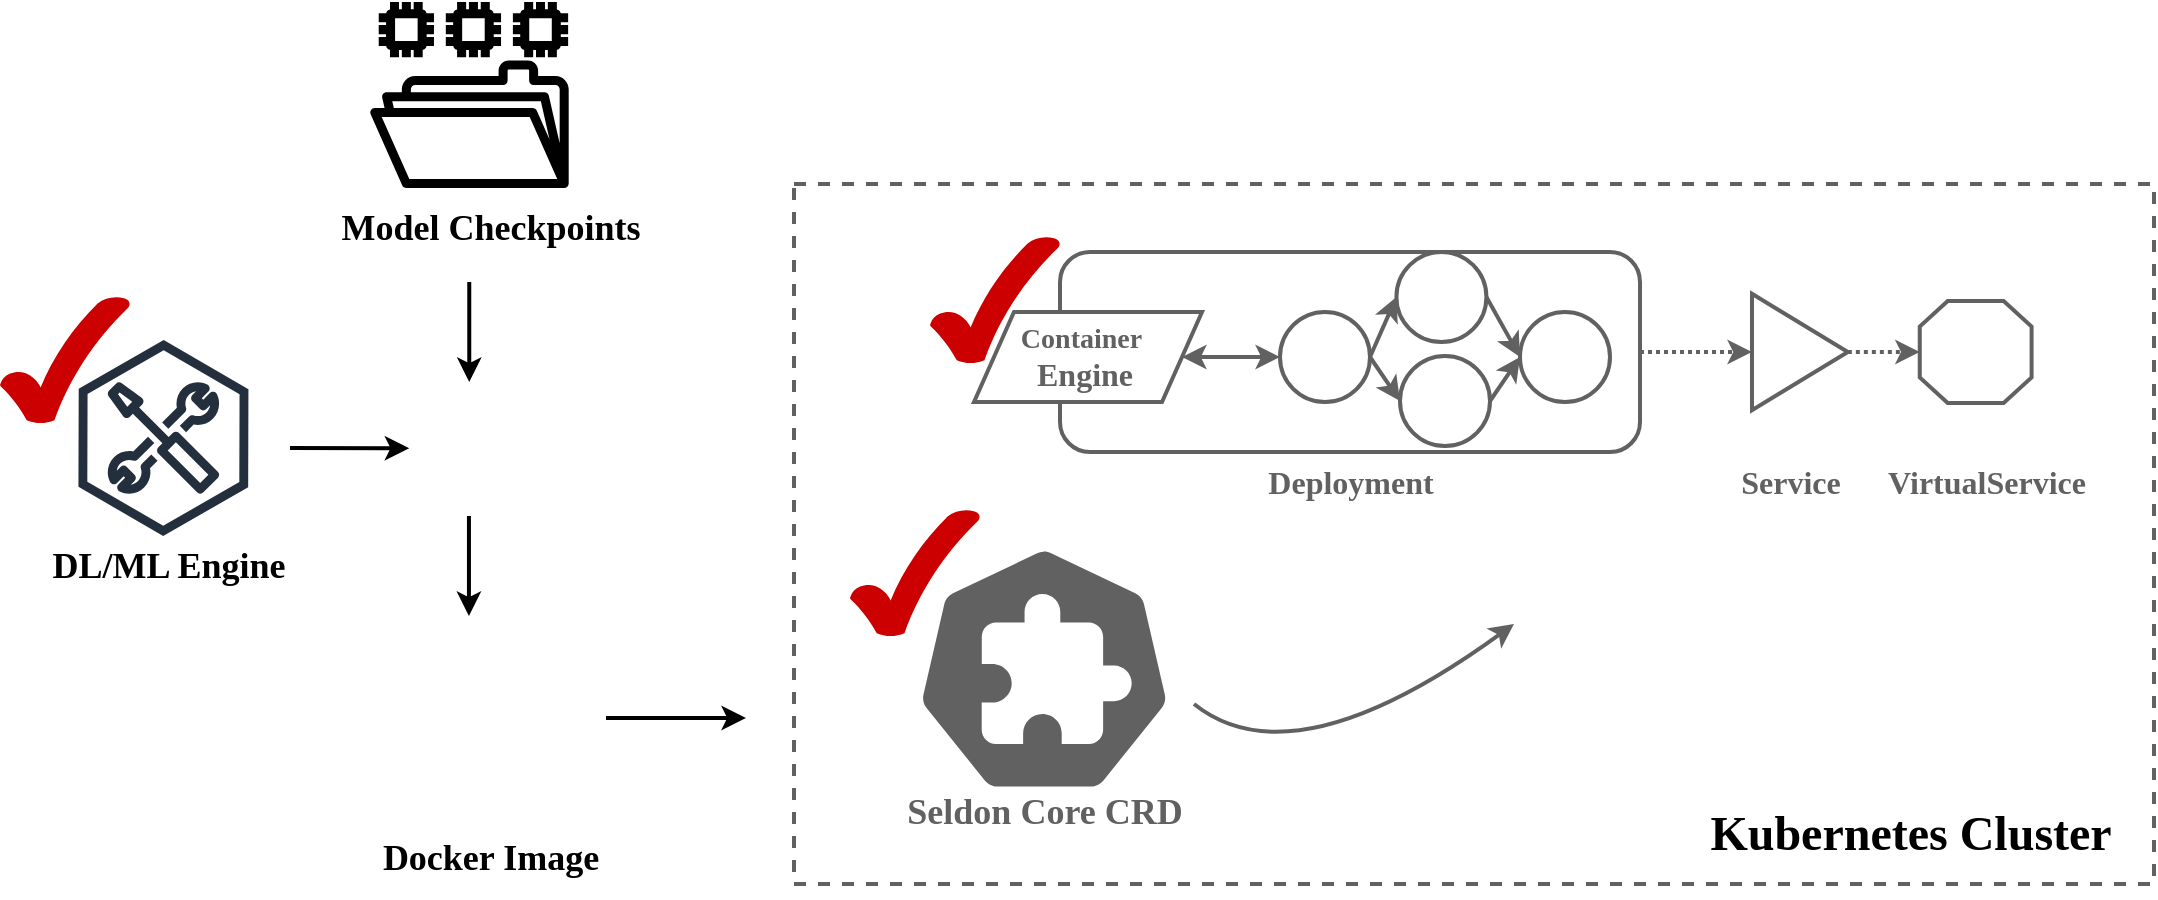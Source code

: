 <mxfile version="24.4.0" type="github">
  <diagram name="overview" id="2FM4Q_POhj0eXSHo59eQ">
    <mxGraphModel dx="2901" dy="1146" grid="1" gridSize="10" guides="1" tooltips="1" connect="1" arrows="1" fold="1" page="1" pageScale="1" pageWidth="827" pageHeight="1169" math="0" shadow="0">
      <root>
        <mxCell id="0" />
        <mxCell id="1" parent="0" />
        <mxCell id="uqjpLZ4vGiqpJtfUBh_o-17" value="" style="rounded=0;whiteSpace=wrap;html=1;fillColor=none;strokeWidth=2;dashed=1;strokeColor=#616161;glass=0;" vertex="1" parent="1">
          <mxGeometry x="262" y="314" width="680" height="350" as="geometry" />
        </mxCell>
        <mxCell id="uqjpLZ4vGiqpJtfUBh_o-7" value="" style="group" vertex="1" connectable="0" parent="1">
          <mxGeometry x="-121" y="392" width="140" height="133" as="geometry" />
        </mxCell>
        <mxCell id="uqjpLZ4vGiqpJtfUBh_o-5" value="" style="sketch=0;outlineConnect=0;fontColor=#232F3E;gradientColor=none;fillColor=#232F3D;strokeColor=none;dashed=0;verticalLabelPosition=bottom;verticalAlign=top;align=center;html=1;fontSize=12;fontStyle=0;aspect=fixed;pointerEvents=1;shape=mxgraph.aws4.external_toolkit;" vertex="1" parent="uqjpLZ4vGiqpJtfUBh_o-7">
          <mxGeometry x="25" width="85.44" height="98" as="geometry" />
        </mxCell>
        <mxCell id="uqjpLZ4vGiqpJtfUBh_o-6" value="&lt;font face=&quot;Times New Roman&quot; style=&quot;font-size: 18px;&quot;&gt;&lt;b&gt;DL/ML Engine&lt;/b&gt;&lt;/font&gt;" style="text;html=1;align=center;verticalAlign=middle;resizable=0;points=[];autosize=1;strokeColor=none;fillColor=none;" vertex="1" parent="uqjpLZ4vGiqpJtfUBh_o-7">
          <mxGeometry y="93" width="140" height="40" as="geometry" />
        </mxCell>
        <mxCell id="uqjpLZ4vGiqpJtfUBh_o-52" value="" style="verticalLabelPosition=bottom;verticalAlign=top;html=1;shape=mxgraph.basic.tick;fillColor=#CC0000;strokeColor=none;shadow=0;rotation=0;" vertex="1" parent="uqjpLZ4vGiqpJtfUBh_o-7">
          <mxGeometry x="-14" y="-22" width="65" height="64" as="geometry" />
        </mxCell>
        <mxCell id="uqjpLZ4vGiqpJtfUBh_o-8" value="" style="group" vertex="1" connectable="0" parent="1">
          <mxGeometry x="25" y="223" width="170" height="133" as="geometry" />
        </mxCell>
        <mxCell id="uqjpLZ4vGiqpJtfUBh_o-1" value="" style="sketch=0;outlineConnect=0;fontColor=#333333;fillColor=#000000;strokeColor=#666666;dashed=0;verticalLabelPosition=bottom;verticalAlign=top;align=center;html=1;fontSize=12;fontStyle=0;aspect=fixed;pointerEvents=1;shape=mxgraph.aws4.file_system;" vertex="1" parent="uqjpLZ4vGiqpJtfUBh_o-8">
          <mxGeometry x="25" width="99.37" height="93" as="geometry" />
        </mxCell>
        <mxCell id="uqjpLZ4vGiqpJtfUBh_o-2" value="&lt;b&gt;&lt;font style=&quot;font-size: 18px;&quot; face=&quot;Times New Roman&quot;&gt;Model Checkpoints&lt;/font&gt;&lt;/b&gt;" style="text;html=1;align=center;verticalAlign=middle;resizable=0;points=[];autosize=1;strokeColor=none;fillColor=none;" vertex="1" parent="uqjpLZ4vGiqpJtfUBh_o-8">
          <mxGeometry y="93" width="170" height="40" as="geometry" />
        </mxCell>
        <mxCell id="uqjpLZ4vGiqpJtfUBh_o-9" value="" style="shape=image;html=1;verticalAlign=top;verticalLabelPosition=bottom;labelBackgroundColor=#ffffff;imageAspect=0;aspect=fixed;image=https://cdn4.iconfinder.com/data/icons/evil-icons-user-interface/64/plus-128.png" vertex="1" parent="1">
          <mxGeometry x="70" y="416.5" width="60" height="60" as="geometry" />
        </mxCell>
        <mxCell id="uqjpLZ4vGiqpJtfUBh_o-10" value="" style="endArrow=classic;html=1;rounded=0;strokeWidth=2;" edge="1" parent="1">
          <mxGeometry width="50" height="50" relative="1" as="geometry">
            <mxPoint x="99.63" y="363" as="sourcePoint" />
            <mxPoint x="99.63" y="413" as="targetPoint" />
          </mxGeometry>
        </mxCell>
        <mxCell id="uqjpLZ4vGiqpJtfUBh_o-11" value="" style="endArrow=classic;html=1;rounded=0;strokeWidth=2;" edge="1" parent="1">
          <mxGeometry width="50" height="50" relative="1" as="geometry">
            <mxPoint x="10" y="446" as="sourcePoint" />
            <mxPoint x="69.63" y="446.13" as="targetPoint" />
          </mxGeometry>
        </mxCell>
        <mxCell id="uqjpLZ4vGiqpJtfUBh_o-12" value="" style="endArrow=classic;html=1;rounded=0;strokeWidth=2;" edge="1" parent="1">
          <mxGeometry width="50" height="50" relative="1" as="geometry">
            <mxPoint x="99.47" y="480" as="sourcePoint" />
            <mxPoint x="99.47" y="530" as="targetPoint" />
          </mxGeometry>
        </mxCell>
        <mxCell id="uqjpLZ4vGiqpJtfUBh_o-14" value="" style="group" vertex="1" connectable="0" parent="1">
          <mxGeometry x="45" y="531" width="130" height="140" as="geometry" />
        </mxCell>
        <mxCell id="uqjpLZ4vGiqpJtfUBh_o-3" value="" style="shape=image;html=1;verticalAlign=top;verticalLabelPosition=bottom;labelBackgroundColor=#ffffff;imageAspect=0;aspect=fixed;image=https://cdn0.iconfinder.com/data/icons/social-media-2104/24/social_media_social_media_logo_docker-128.png;textShadow=1;fontColor=#616161;" vertex="1" parent="uqjpLZ4vGiqpJtfUBh_o-14">
          <mxGeometry x="5" width="110" height="110" as="geometry" />
        </mxCell>
        <mxCell id="uqjpLZ4vGiqpJtfUBh_o-13" value="&lt;b&gt;&lt;font face=&quot;Times New Roman&quot; style=&quot;font-size: 18px;&quot;&gt;Docker Image&lt;/font&gt;&lt;/b&gt;" style="text;html=1;align=center;verticalAlign=middle;resizable=0;points=[];autosize=1;strokeColor=none;fillColor=none;" vertex="1" parent="uqjpLZ4vGiqpJtfUBh_o-14">
          <mxGeometry y="100" width="130" height="40" as="geometry" />
        </mxCell>
        <mxCell id="uqjpLZ4vGiqpJtfUBh_o-16" value="" style="aspect=fixed;sketch=0;html=1;dashed=0;whitespace=wrap;verticalLabelPosition=bottom;verticalAlign=top;fillColor=#616161;strokeColor=#ffffff;points=[[0.005,0.63,0],[0.1,0.2,0],[0.9,0.2,0],[0.5,0,0],[0.995,0.63,0],[0.72,0.99,0],[0.5,1,0],[0.28,0.99,0]];shape=mxgraph.kubernetes.icon2;prIcon=crd" vertex="1" parent="1">
          <mxGeometry x="322" y="494" width="130.21" height="125" as="geometry" />
        </mxCell>
        <mxCell id="uqjpLZ4vGiqpJtfUBh_o-30" value="" style="curved=1;endArrow=classic;html=1;rounded=0;strokeWidth=2;strokeColor=#616161;fontColor=#616161;" edge="1" parent="1">
          <mxGeometry width="50" height="50" relative="1" as="geometry">
            <mxPoint x="462" y="574" as="sourcePoint" />
            <mxPoint x="622" y="534" as="targetPoint" />
            <Array as="points">
              <mxPoint x="512" y="614" />
            </Array>
          </mxGeometry>
        </mxCell>
        <mxCell id="uqjpLZ4vGiqpJtfUBh_o-31" value="&lt;b&gt;&lt;font color=&quot;#616161&quot; style=&quot;font-size: 18px;&quot; face=&quot;Times New Roman&quot;&gt;Seldon Core CRD&lt;/font&gt;&lt;/b&gt;" style="text;html=1;align=center;verticalAlign=middle;resizable=0;points=[];autosize=1;strokeColor=none;fillColor=none;" vertex="1" parent="1">
          <mxGeometry x="307.1" y="607.5" width="160" height="40" as="geometry" />
        </mxCell>
        <mxCell id="uqjpLZ4vGiqpJtfUBh_o-32" value="" style="endArrow=classic;html=1;rounded=0;strokeWidth=2;" edge="1" parent="1">
          <mxGeometry width="50" height="50" relative="1" as="geometry">
            <mxPoint x="168" y="581" as="sourcePoint" />
            <mxPoint x="238" y="581" as="targetPoint" />
          </mxGeometry>
        </mxCell>
        <mxCell id="uqjpLZ4vGiqpJtfUBh_o-50" value="" style="group" vertex="1" connectable="0" parent="1">
          <mxGeometry x="352" y="348" width="565.596" height="130.005" as="geometry" />
        </mxCell>
        <mxCell id="uqjpLZ4vGiqpJtfUBh_o-19" value="" style="verticalLabelPosition=bottom;verticalAlign=top;html=1;shape=mxgraph.basic.polygon;polyCoords=[[0.25,0],[0.75,0],[1,0.25],[1,0.75],[0.75,1],[0.25,1],[0,0.75],[0,0.25]];polyline=0;strokeWidth=2;strokeColor=#616161;" vertex="1" parent="uqjpLZ4vGiqpJtfUBh_o-50">
          <mxGeometry x="472.873" y="24.546" width="55.92" height="50.909" as="geometry" />
        </mxCell>
        <mxCell id="uqjpLZ4vGiqpJtfUBh_o-20" value="" style="triangle;whiteSpace=wrap;html=1;strokeWidth=2;strokeColor=#616161;" vertex="1" parent="uqjpLZ4vGiqpJtfUBh_o-50">
          <mxGeometry x="388.994" y="20.91" width="47.931" height="58.182" as="geometry" />
        </mxCell>
        <mxCell id="uqjpLZ4vGiqpJtfUBh_o-23" style="edgeStyle=orthogonalEdgeStyle;rounded=0;orthogonalLoop=1;jettySize=auto;html=1;entryX=0;entryY=0.5;entryDx=0;entryDy=0;dashed=1;dashPattern=1 1;strokeWidth=2;strokeColor=#616161;exitX=1;exitY=0.5;exitDx=0;exitDy=0;" edge="1" parent="uqjpLZ4vGiqpJtfUBh_o-50" source="uqjpLZ4vGiqpJtfUBh_o-33" target="uqjpLZ4vGiqpJtfUBh_o-20">
          <mxGeometry relative="1" as="geometry">
            <mxPoint x="333.005" y="50.21" as="sourcePoint" />
          </mxGeometry>
        </mxCell>
        <mxCell id="uqjpLZ4vGiqpJtfUBh_o-24" style="edgeStyle=orthogonalEdgeStyle;rounded=0;orthogonalLoop=1;jettySize=auto;html=1;dashed=1;dashPattern=1 1;strokeWidth=2;strokeColor=#616161;" edge="1" parent="uqjpLZ4vGiqpJtfUBh_o-50" source="uqjpLZ4vGiqpJtfUBh_o-20" target="uqjpLZ4vGiqpJtfUBh_o-19">
          <mxGeometry relative="1" as="geometry">
            <mxPoint x="488.85" y="44.801" as="targetPoint" />
          </mxGeometry>
        </mxCell>
        <mxCell id="uqjpLZ4vGiqpJtfUBh_o-25" value="&lt;font face=&quot;Times New Roman&quot; style=&quot;font-size: 16px;&quot;&gt;&lt;b style=&quot;font-size: 16px;&quot;&gt;Deployment&lt;/b&gt;&lt;/font&gt;" style="text;html=1;align=center;verticalAlign=middle;resizable=0;points=[];autosize=1;strokeColor=none;fillColor=none;fontSize=16;fontColor=#616161;" vertex="1" parent="uqjpLZ4vGiqpJtfUBh_o-50">
          <mxGeometry x="133.0" y="100.005" width="110" height="30" as="geometry" />
        </mxCell>
        <mxCell id="uqjpLZ4vGiqpJtfUBh_o-26" value="&lt;font face=&quot;Times New Roman&quot; style=&quot;font-size: 16px;&quot;&gt;&lt;b style=&quot;font-size: 16px;&quot;&gt;Service&lt;/b&gt;&lt;/font&gt;" style="text;html=1;align=center;verticalAlign=middle;resizable=0;points=[];autosize=1;strokeColor=none;fillColor=none;fontSize=16;fontColor=#616161;" vertex="1" parent="uqjpLZ4vGiqpJtfUBh_o-50">
          <mxGeometry x="372.927" y="100.005" width="70" height="30" as="geometry" />
        </mxCell>
        <mxCell id="uqjpLZ4vGiqpJtfUBh_o-27" value="&lt;font face=&quot;Times New Roman&quot; style=&quot;font-size: 16px;&quot;&gt;&lt;b style=&quot;font-size: 16px;&quot;&gt;VirtualService&lt;/b&gt;&lt;/font&gt;" style="text;html=1;align=center;verticalAlign=middle;resizable=0;points=[];autosize=1;strokeColor=none;fillColor=none;fontSize=16;fontColor=#616161;" vertex="1" parent="uqjpLZ4vGiqpJtfUBh_o-50">
          <mxGeometry x="445.596" y="100.002" width="120" height="30" as="geometry" />
        </mxCell>
        <mxCell id="uqjpLZ4vGiqpJtfUBh_o-49" value="" style="group" vertex="1" connectable="0" parent="uqjpLZ4vGiqpJtfUBh_o-50">
          <mxGeometry width="333" height="100" as="geometry" />
        </mxCell>
        <mxCell id="uqjpLZ4vGiqpJtfUBh_o-33" value="" style="rounded=1;whiteSpace=wrap;html=1;strokeWidth=2;strokeColor=#616161;" vertex="1" parent="uqjpLZ4vGiqpJtfUBh_o-49">
          <mxGeometry x="43" width="290" height="100" as="geometry" />
        </mxCell>
        <mxCell id="uqjpLZ4vGiqpJtfUBh_o-36" value="" style="ellipse;whiteSpace=wrap;html=1;aspect=fixed;strokeWidth=2;strokeColor=#616161;" vertex="1" parent="uqjpLZ4vGiqpJtfUBh_o-49">
          <mxGeometry x="153" y="30" width="45" height="45" as="geometry" />
        </mxCell>
        <mxCell id="uqjpLZ4vGiqpJtfUBh_o-41" style="edgeStyle=orthogonalEdgeStyle;rounded=0;orthogonalLoop=1;jettySize=auto;html=1;strokeWidth=2;startArrow=classic;startFill=1;strokeColor=#616161;" edge="1" parent="uqjpLZ4vGiqpJtfUBh_o-49" source="uqjpLZ4vGiqpJtfUBh_o-37" target="uqjpLZ4vGiqpJtfUBh_o-36">
          <mxGeometry relative="1" as="geometry" />
        </mxCell>
        <mxCell id="uqjpLZ4vGiqpJtfUBh_o-37" value="" style="shape=parallelogram;perimeter=parallelogramPerimeter;whiteSpace=wrap;html=1;fixedSize=1;strokeWidth=2;strokeColor=#616161;" vertex="1" parent="uqjpLZ4vGiqpJtfUBh_o-49">
          <mxGeometry y="30" width="114" height="45" as="geometry" />
        </mxCell>
        <mxCell id="uqjpLZ4vGiqpJtfUBh_o-38" value="&lt;b&gt;&lt;font style=&quot;font-size: 14px;&quot; color=&quot;#616161&quot; face=&quot;Times New Roman&quot;&gt;Container&amp;nbsp;&lt;/font&gt;&lt;/b&gt;&lt;div&gt;&lt;b&gt;&lt;font size=&quot;3&quot; color=&quot;#616161&quot; face=&quot;Times New Roman&quot;&gt;Engine&lt;/font&gt;&lt;/b&gt;&lt;/div&gt;" style="text;html=1;align=center;verticalAlign=middle;resizable=0;points=[];autosize=1;strokeColor=none;fillColor=none;" vertex="1" parent="uqjpLZ4vGiqpJtfUBh_o-49">
          <mxGeometry x="10" y="27.5" width="90" height="50" as="geometry" />
        </mxCell>
        <mxCell id="uqjpLZ4vGiqpJtfUBh_o-40" value="" style="ellipse;whiteSpace=wrap;html=1;aspect=fixed;strokeWidth=2;strokeColor=#616161;" vertex="1" parent="uqjpLZ4vGiqpJtfUBh_o-49">
          <mxGeometry x="213" y="52" width="45" height="45" as="geometry" />
        </mxCell>
        <mxCell id="uqjpLZ4vGiqpJtfUBh_o-43" value="" style="ellipse;whiteSpace=wrap;html=1;aspect=fixed;strokeWidth=2;strokeColor=#616161;" vertex="1" parent="uqjpLZ4vGiqpJtfUBh_o-49">
          <mxGeometry x="273" y="30" width="45" height="45" as="geometry" />
        </mxCell>
        <mxCell id="uqjpLZ4vGiqpJtfUBh_o-44" value="" style="ellipse;whiteSpace=wrap;html=1;aspect=fixed;strokeWidth=2;strokeColor=#616161;" vertex="1" parent="uqjpLZ4vGiqpJtfUBh_o-49">
          <mxGeometry x="211.21" width="45" height="45" as="geometry" />
        </mxCell>
        <mxCell id="uqjpLZ4vGiqpJtfUBh_o-45" value="" style="endArrow=classic;html=1;rounded=0;entryX=0;entryY=0.5;entryDx=0;entryDy=0;exitX=1;exitY=0.5;exitDx=0;exitDy=0;strokeWidth=2;strokeColor=#616161;" edge="1" parent="uqjpLZ4vGiqpJtfUBh_o-49" source="uqjpLZ4vGiqpJtfUBh_o-36" target="uqjpLZ4vGiqpJtfUBh_o-44">
          <mxGeometry width="50" height="50" relative="1" as="geometry">
            <mxPoint x="203" y="50" as="sourcePoint" />
            <mxPoint x="163" y="180" as="targetPoint" />
          </mxGeometry>
        </mxCell>
        <mxCell id="uqjpLZ4vGiqpJtfUBh_o-46" value="" style="endArrow=classic;html=1;rounded=0;entryX=0;entryY=0.5;entryDx=0;entryDy=0;exitX=1;exitY=0.5;exitDx=0;exitDy=0;strokeWidth=2;strokeColor=#616161;" edge="1" parent="uqjpLZ4vGiqpJtfUBh_o-49" source="uqjpLZ4vGiqpJtfUBh_o-36" target="uqjpLZ4vGiqpJtfUBh_o-40">
          <mxGeometry width="50" height="50" relative="1" as="geometry">
            <mxPoint x="203" y="60" as="sourcePoint" />
            <mxPoint x="221" y="33" as="targetPoint" />
          </mxGeometry>
        </mxCell>
        <mxCell id="uqjpLZ4vGiqpJtfUBh_o-47" value="" style="endArrow=classic;html=1;rounded=0;entryX=0;entryY=0.5;entryDx=0;entryDy=0;exitX=1;exitY=0.5;exitDx=0;exitDy=0;strokeWidth=2;strokeColor=#616161;" edge="1" parent="uqjpLZ4vGiqpJtfUBh_o-49" source="uqjpLZ4vGiqpJtfUBh_o-44" target="uqjpLZ4vGiqpJtfUBh_o-43">
          <mxGeometry width="50" height="50" relative="1" as="geometry">
            <mxPoint x="208" y="63" as="sourcePoint" />
            <mxPoint x="221" y="33" as="targetPoint" />
          </mxGeometry>
        </mxCell>
        <mxCell id="uqjpLZ4vGiqpJtfUBh_o-48" value="" style="endArrow=classic;html=1;rounded=0;entryX=0;entryY=0.5;entryDx=0;entryDy=0;exitX=1;exitY=0.5;exitDx=0;exitDy=0;strokeWidth=2;strokeColor=#616161;" edge="1" parent="uqjpLZ4vGiqpJtfUBh_o-49" source="uqjpLZ4vGiqpJtfUBh_o-40" target="uqjpLZ4vGiqpJtfUBh_o-43">
          <mxGeometry width="50" height="50" relative="1" as="geometry">
            <mxPoint x="266" y="33" as="sourcePoint" />
            <mxPoint x="283" y="63" as="targetPoint" />
          </mxGeometry>
        </mxCell>
        <mxCell id="uqjpLZ4vGiqpJtfUBh_o-51" value="&lt;b style=&quot;font-size: 24px;&quot;&gt;&lt;font style=&quot;font-size: 24px;&quot; face=&quot;Times New Roman&quot;&gt;Kubernetes Cluster&lt;/font&gt;&lt;/b&gt;" style="text;html=1;align=center;verticalAlign=middle;resizable=0;points=[];autosize=1;strokeColor=none;fillColor=none;fontSize=24;" vertex="1" parent="1">
          <mxGeometry x="710" y="619" width="220" height="40" as="geometry" />
        </mxCell>
        <mxCell id="uqjpLZ4vGiqpJtfUBh_o-53" value="" style="verticalLabelPosition=bottom;verticalAlign=top;html=1;shape=mxgraph.basic.tick;fillColor=#CC0000;strokeColor=none;shadow=0;rotation=0;" vertex="1" parent="1">
          <mxGeometry x="290" y="476.5" width="65" height="64" as="geometry" />
        </mxCell>
        <mxCell id="uqjpLZ4vGiqpJtfUBh_o-54" value="" style="verticalLabelPosition=bottom;verticalAlign=top;html=1;shape=mxgraph.basic.tick;fillColor=#CC0000;strokeColor=none;shadow=0;rotation=0;" vertex="1" parent="1">
          <mxGeometry x="330" y="340" width="65" height="64" as="geometry" />
        </mxCell>
      </root>
    </mxGraphModel>
  </diagram>
</mxfile>
